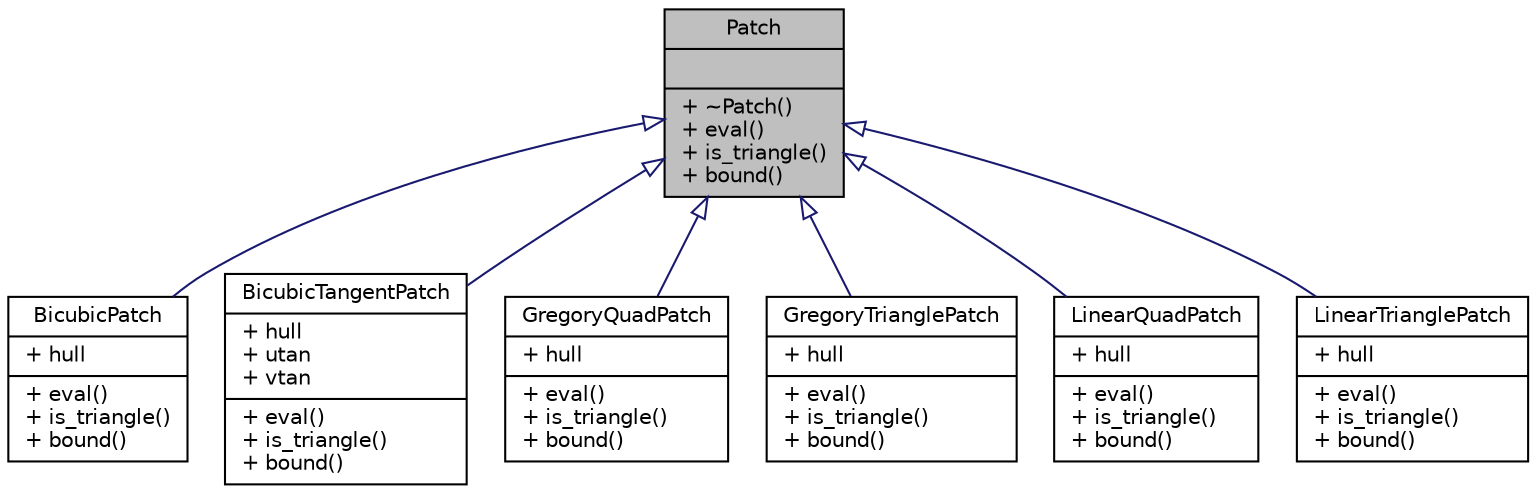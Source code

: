 digraph G
{
  edge [fontname="Helvetica",fontsize="10",labelfontname="Helvetica",labelfontsize="10"];
  node [fontname="Helvetica",fontsize="10",shape=record];
  Node1 [label="{Patch\n||+ ~Patch()\l+ eval()\l+ is_triangle()\l+ bound()\l}",height=0.2,width=0.4,color="black", fillcolor="grey75", style="filled" fontcolor="black"];
  Node1 -> Node2 [dir=back,color="midnightblue",fontsize="10",style="solid",arrowtail="empty",fontname="Helvetica"];
  Node2 [label="{BicubicPatch\n|+ hull\l|+ eval()\l+ is_triangle()\l+ bound()\l}",height=0.2,width=0.4,color="black", fillcolor="white", style="filled",URL="$dd/d99/classBicubicPatch.html"];
  Node1 -> Node3 [dir=back,color="midnightblue",fontsize="10",style="solid",arrowtail="empty",fontname="Helvetica"];
  Node3 [label="{BicubicTangentPatch\n|+ hull\l+ utan\l+ vtan\l|+ eval()\l+ is_triangle()\l+ bound()\l}",height=0.2,width=0.4,color="black", fillcolor="white", style="filled",URL="$d4/ded/classBicubicTangentPatch.html"];
  Node1 -> Node4 [dir=back,color="midnightblue",fontsize="10",style="solid",arrowtail="empty",fontname="Helvetica"];
  Node4 [label="{GregoryQuadPatch\n|+ hull\l|+ eval()\l+ is_triangle()\l+ bound()\l}",height=0.2,width=0.4,color="black", fillcolor="white", style="filled",URL="$d5/ddd/classGregoryQuadPatch.html"];
  Node1 -> Node5 [dir=back,color="midnightblue",fontsize="10",style="solid",arrowtail="empty",fontname="Helvetica"];
  Node5 [label="{GregoryTrianglePatch\n|+ hull\l|+ eval()\l+ is_triangle()\l+ bound()\l}",height=0.2,width=0.4,color="black", fillcolor="white", style="filled",URL="$d0/d9c/classGregoryTrianglePatch.html"];
  Node1 -> Node6 [dir=back,color="midnightblue",fontsize="10",style="solid",arrowtail="empty",fontname="Helvetica"];
  Node6 [label="{LinearQuadPatch\n|+ hull\l|+ eval()\l+ is_triangle()\l+ bound()\l}",height=0.2,width=0.4,color="black", fillcolor="white", style="filled",URL="$d8/df1/classLinearQuadPatch.html"];
  Node1 -> Node7 [dir=back,color="midnightblue",fontsize="10",style="solid",arrowtail="empty",fontname="Helvetica"];
  Node7 [label="{LinearTrianglePatch\n|+ hull\l|+ eval()\l+ is_triangle()\l+ bound()\l}",height=0.2,width=0.4,color="black", fillcolor="white", style="filled",URL="$d7/dbe/classLinearTrianglePatch.html"];
}
